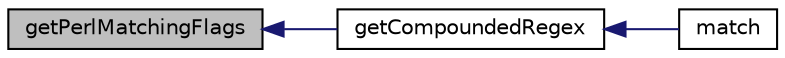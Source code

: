 digraph "getPerlMatchingFlags"
{
  edge [fontname="Helvetica",fontsize="10",labelfontname="Helvetica",labelfontsize="10"];
  node [fontname="Helvetica",fontsize="10",shape=record];
  rankdir="LR";
  Node1 [label="getPerlMatchingFlags",height=0.2,width=0.4,color="black", fillcolor="grey75", style="filled" fontcolor="black"];
  Node1 -> Node2 [dir="back",color="midnightblue",fontsize="10",style="solid",fontname="Helvetica"];
  Node2 [label="getCompoundedRegex",height=0.2,width=0.4,color="black", fillcolor="white", style="filled",URL="$class_parallel_regex.html#a6abf0fb6a27595216a0b8fad2e5f5e8a"];
  Node2 -> Node3 [dir="back",color="midnightblue",fontsize="10",style="solid",fontname="Helvetica"];
  Node3 [label="match",height=0.2,width=0.4,color="black", fillcolor="white", style="filled",URL="$class_parallel_regex.html#ae093ae79ce05f269ba1c09ce92b3d6b9"];
}

